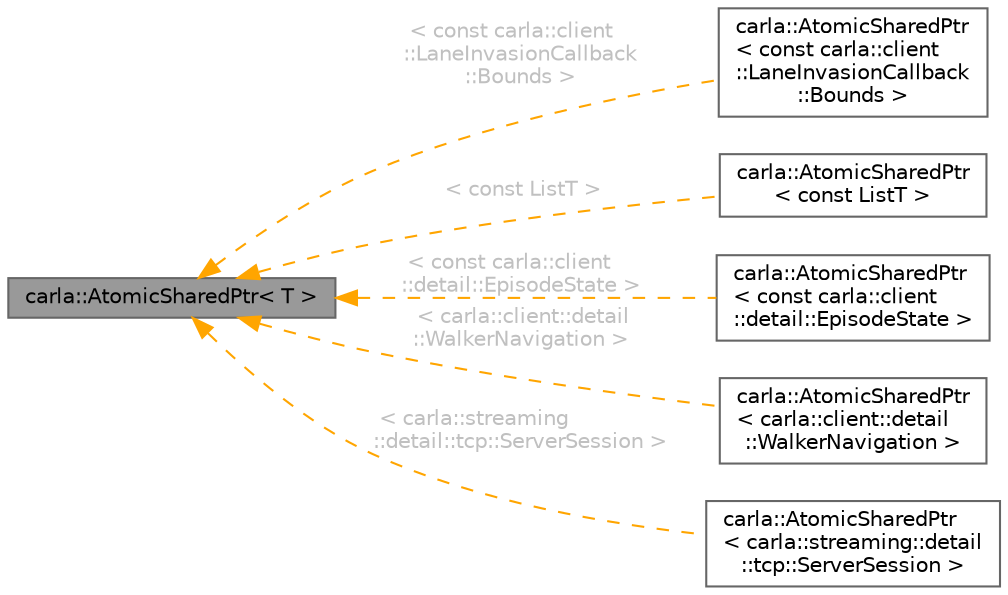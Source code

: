 digraph "carla::AtomicSharedPtr&lt; T &gt;"
{
 // INTERACTIVE_SVG=YES
 // LATEX_PDF_SIZE
  bgcolor="transparent";
  edge [fontname=Helvetica,fontsize=10,labelfontname=Helvetica,labelfontsize=10];
  node [fontname=Helvetica,fontsize=10,shape=box,height=0.2,width=0.4];
  rankdir="LR";
  Node1 [id="Node000001",label="carla::AtomicSharedPtr\< T \>",height=0.2,width=0.4,color="gray40", fillcolor="grey60", style="filled", fontcolor="black",tooltip="AtomicSharedPtr是一个非常简单的原子操作智能指针类，支持线程安全的共享指针操作，使用了release-acquire内存顺序。"];
  Node1 -> Node2 [id="edge1_Node000001_Node000002",dir="back",color="orange",style="dashed",tooltip=" ",label=" \< const carla::client\l::LaneInvasionCallback\l::Bounds \>",fontcolor="grey" ];
  Node2 [id="Node000002",label="carla::AtomicSharedPtr\l\< const carla::client\l::LaneInvasionCallback\l::Bounds \>",height=0.2,width=0.4,color="gray40", fillcolor="white", style="filled",URL="$d2/dcf/classcarla_1_1AtomicSharedPtr.html",tooltip=" "];
  Node1 -> Node3 [id="edge2_Node000001_Node000003",dir="back",color="orange",style="dashed",tooltip=" ",label=" \< const ListT \>",fontcolor="grey" ];
  Node3 [id="Node000003",label="carla::AtomicSharedPtr\l\< const ListT \>",height=0.2,width=0.4,color="gray40", fillcolor="white", style="filled",URL="$d2/dcf/classcarla_1_1AtomicSharedPtr.html",tooltip=" "];
  Node1 -> Node4 [id="edge3_Node000001_Node000004",dir="back",color="orange",style="dashed",tooltip=" ",label=" \< const carla::client\l::detail::EpisodeState \>",fontcolor="grey" ];
  Node4 [id="Node000004",label="carla::AtomicSharedPtr\l\< const carla::client\l::detail::EpisodeState \>",height=0.2,width=0.4,color="gray40", fillcolor="white", style="filled",URL="$d2/dcf/classcarla_1_1AtomicSharedPtr.html",tooltip=" "];
  Node1 -> Node5 [id="edge4_Node000001_Node000005",dir="back",color="orange",style="dashed",tooltip=" ",label=" \< carla::client::detail\l::WalkerNavigation \>",fontcolor="grey" ];
  Node5 [id="Node000005",label="carla::AtomicSharedPtr\l\< carla::client::detail\l::WalkerNavigation \>",height=0.2,width=0.4,color="gray40", fillcolor="white", style="filled",URL="$d2/dcf/classcarla_1_1AtomicSharedPtr.html",tooltip=" "];
  Node1 -> Node6 [id="edge5_Node000001_Node000006",dir="back",color="orange",style="dashed",tooltip=" ",label=" \< carla::streaming\l::detail::tcp::ServerSession \>",fontcolor="grey" ];
  Node6 [id="Node000006",label="carla::AtomicSharedPtr\l\< carla::streaming::detail\l::tcp::ServerSession \>",height=0.2,width=0.4,color="gray40", fillcolor="white", style="filled",URL="$d2/dcf/classcarla_1_1AtomicSharedPtr.html",tooltip=" "];
}
